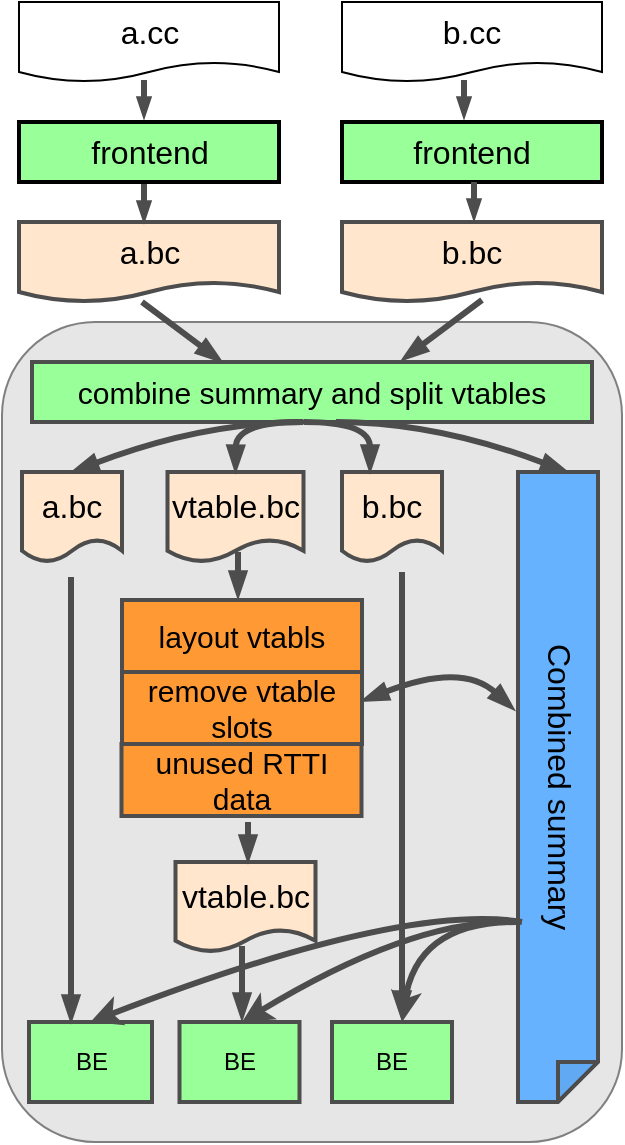 <mxfile version="24.8.3">
  <diagram name="第 1 页" id="2zGuADt7pfGiUC1_mc8X">
    <mxGraphModel dx="1085" dy="729" grid="1" gridSize="10" guides="1" tooltips="1" connect="1" arrows="1" fold="1" page="1" pageScale="1" pageWidth="827" pageHeight="1169" math="0" shadow="0">
      <root>
        <mxCell id="0" />
        <mxCell id="1" parent="0" />
        <mxCell id="jAHG6xBxYQ2-jfnXK-rG-115" value="" style="rounded=1;whiteSpace=wrap;html=1;strokeWidth=1;strokeColor=#808080;fillColor=#E6E6E6;" vertex="1" parent="1">
          <mxGeometry x="70" y="510" width="310" height="410" as="geometry" />
        </mxCell>
        <mxCell id="jAHG6xBxYQ2-jfnXK-rG-61" value="&lt;font style=&quot;font-size: 16px;&quot;&gt;b.cc&lt;/font&gt;" style="shape=document;whiteSpace=wrap;html=1;boundedLbl=1;size=0.25;direction=east;" vertex="1" parent="1">
          <mxGeometry x="240" y="350" width="130" height="40" as="geometry" />
        </mxCell>
        <mxCell id="jAHG6xBxYQ2-jfnXK-rG-63" value="&lt;font style=&quot;font-size: 16px;&quot;&gt;frontend&lt;/font&gt;" style="rounded=0;whiteSpace=wrap;html=1;fillColor=#99FF99;strokeWidth=2;" vertex="1" parent="1">
          <mxGeometry x="240" y="410" width="130" height="30" as="geometry" />
        </mxCell>
        <mxCell id="jAHG6xBxYQ2-jfnXK-rG-65" value="&lt;font style=&quot;font-size: 16px;&quot;&gt;a.bc&lt;/font&gt;" style="shape=document;whiteSpace=wrap;html=1;boundedLbl=1;size=0.25;direction=east;fillColor=#FFE6CC;strokeWidth=2;strokeColor=#4D4D4D;" vertex="1" parent="1">
          <mxGeometry x="78.5" y="460" width="130" height="40" as="geometry" />
        </mxCell>
        <mxCell id="jAHG6xBxYQ2-jfnXK-rG-66" value="&lt;font style=&quot;font-size: 16px;&quot;&gt;b.bc&lt;/font&gt;" style="shape=document;whiteSpace=wrap;html=1;boundedLbl=1;size=0.25;direction=east;fillColor=#FFE6CC;strokeWidth=2;strokeColor=#4D4D4D;" vertex="1" parent="1">
          <mxGeometry x="240" y="460" width="130" height="40" as="geometry" />
        </mxCell>
        <mxCell id="jAHG6xBxYQ2-jfnXK-rG-67" value="&lt;font style=&quot;font-size: 16px;&quot;&gt;Combined summary&lt;/font&gt;" style="shape=note;whiteSpace=wrap;html=1;backgroundOutline=1;darkOpacity=0.05;direction=east;flipV=1;size=20;textDirection=vertical-lr;fillColor=#66B2FF;strokeWidth=2;strokeColor=#4D4D4D;" vertex="1" parent="1">
          <mxGeometry x="328" y="585" width="40" height="315" as="geometry" />
        </mxCell>
        <mxCell id="jAHG6xBxYQ2-jfnXK-rG-68" value="&lt;font style=&quot;font-size: 15px;&quot;&gt;combine summary and split vtables&lt;/font&gt;" style="rounded=0;whiteSpace=wrap;html=1;strokeWidth=2;fillColor=#99FF99;strokeColor=#4D4D4D;" vertex="1" parent="1">
          <mxGeometry x="85" y="530" width="280" height="30" as="geometry" />
        </mxCell>
        <mxCell id="jAHG6xBxYQ2-jfnXK-rG-69" value="&lt;font style=&quot;font-size: 16px;&quot;&gt;a.bc&lt;/font&gt;" style="shape=document;whiteSpace=wrap;html=1;boundedLbl=1;size=0.25;direction=east;strokeWidth=2;strokeColor=#4D4D4D;fillColor=#FFE6CC;" vertex="1" parent="1">
          <mxGeometry x="80" y="585" width="50" height="45" as="geometry" />
        </mxCell>
        <mxCell id="jAHG6xBxYQ2-jfnXK-rG-70" value="&lt;font style=&quot;font-size: 16px;&quot;&gt;vtable.bc&lt;/font&gt;" style="shape=document;whiteSpace=wrap;html=1;boundedLbl=1;size=0.25;direction=east;strokeWidth=2;strokeColor=#4D4D4D;fillColor=#FFE6CC;" vertex="1" parent="1">
          <mxGeometry x="152.75" y="585" width="68" height="45" as="geometry" />
        </mxCell>
        <mxCell id="jAHG6xBxYQ2-jfnXK-rG-71" value="&lt;font style=&quot;font-size: 16px;&quot;&gt;b.bc&lt;/font&gt;" style="shape=document;whiteSpace=wrap;html=1;boundedLbl=1;size=0.25;direction=east;strokeWidth=2;strokeColor=#4D4D4D;fillColor=#FFE6CC;" vertex="1" parent="1">
          <mxGeometry x="240" y="585" width="50" height="45" as="geometry" />
        </mxCell>
        <mxCell id="jAHG6xBxYQ2-jfnXK-rG-73" value="&lt;font style=&quot;font-size: 16px;&quot;&gt;a.cc&lt;/font&gt;" style="shape=document;whiteSpace=wrap;html=1;boundedLbl=1;size=0.25;direction=east;" vertex="1" parent="1">
          <mxGeometry x="78.5" y="350" width="130" height="40" as="geometry" />
        </mxCell>
        <mxCell id="jAHG6xBxYQ2-jfnXK-rG-75" value="&lt;font style=&quot;font-size: 16px;&quot;&gt;frontend&lt;/font&gt;" style="rounded=0;whiteSpace=wrap;html=1;fillColor=#99FF99;strokeWidth=2;" vertex="1" parent="1">
          <mxGeometry x="78.5" y="410" width="130" height="30" as="geometry" />
        </mxCell>
        <mxCell id="jAHG6xBxYQ2-jfnXK-rG-80" value="&lt;font style=&quot;font-size: 16px;&quot;&gt;vtable.bc&lt;/font&gt;" style="shape=document;whiteSpace=wrap;html=1;boundedLbl=1;size=0.25;direction=east;strokeWidth=2;fillColor=#FFE6CC;strokeColor=#4D4D4D;" vertex="1" parent="1">
          <mxGeometry x="156.75" y="780" width="70" height="45" as="geometry" />
        </mxCell>
        <mxCell id="jAHG6xBxYQ2-jfnXK-rG-81" value="BE" style="rounded=0;whiteSpace=wrap;html=1;strokeWidth=2;fillColor=#99FF99;strokeColor=#4D4D4D;" vertex="1" parent="1">
          <mxGeometry x="83.5" y="860" width="61.5" height="40" as="geometry" />
        </mxCell>
        <mxCell id="jAHG6xBxYQ2-jfnXK-rG-82" value="BE" style="rounded=0;whiteSpace=wrap;html=1;strokeWidth=2;fillColor=#99FF99;strokeColor=#4D4D4D;" vertex="1" parent="1">
          <mxGeometry x="158.75" y="860" width="60" height="40" as="geometry" />
        </mxCell>
        <mxCell id="jAHG6xBxYQ2-jfnXK-rG-84" value="BE" style="rounded=0;whiteSpace=wrap;html=1;strokeWidth=2;fillColor=#99FF99;strokeColor=#4D4D4D;" vertex="1" parent="1">
          <mxGeometry x="235" y="860" width="60" height="40" as="geometry" />
        </mxCell>
        <mxCell id="jAHG6xBxYQ2-jfnXK-rG-91" value="" style="curved=1;endArrow=none;html=1;rounded=0;strokeWidth=3;endFill=0;startArrow=blockThin;startFill=1;exitX=0.5;exitY=0;exitDx=0;exitDy=0;strokeColor=#4D4D4D;" edge="1" parent="1" source="jAHG6xBxYQ2-jfnXK-rG-69">
          <mxGeometry width="50" height="50" relative="1" as="geometry">
            <mxPoint x="140.75" y="590" as="sourcePoint" />
            <mxPoint x="220.75" y="560" as="targetPoint" />
            <Array as="points">
              <mxPoint x="170.75" y="560" />
            </Array>
          </mxGeometry>
        </mxCell>
        <mxCell id="jAHG6xBxYQ2-jfnXK-rG-92" value="" style="curved=1;endArrow=none;html=1;rounded=0;strokeWidth=3;endFill=0;startArrow=blockThin;startFill=1;exitX=0.5;exitY=0;exitDx=0;exitDy=0;strokeColor=#4D4D4D;" edge="1" parent="1" source="jAHG6xBxYQ2-jfnXK-rG-70">
          <mxGeometry width="50" height="50" relative="1" as="geometry">
            <mxPoint x="115" y="595" as="sourcePoint" />
            <mxPoint x="220" y="560" as="targetPoint" />
            <Array as="points">
              <mxPoint x="187" y="560" />
            </Array>
          </mxGeometry>
        </mxCell>
        <mxCell id="jAHG6xBxYQ2-jfnXK-rG-93" value="" style="curved=1;endArrow=none;html=1;rounded=0;strokeWidth=3;endFill=0;startArrow=blockThin;startFill=1;exitX=0.5;exitY=0;exitDx=0;exitDy=0;strokeColor=#4D4D4D;" edge="1" parent="1">
          <mxGeometry width="50" height="50" relative="1" as="geometry">
            <mxPoint x="254" y="585" as="sourcePoint" />
            <mxPoint x="221" y="560" as="targetPoint" />
            <Array as="points">
              <mxPoint x="254" y="560" />
            </Array>
          </mxGeometry>
        </mxCell>
        <mxCell id="jAHG6xBxYQ2-jfnXK-rG-94" value="" style="curved=1;endArrow=none;html=1;rounded=0;strokeWidth=3;endFill=0;startArrow=blockThin;startFill=1;exitX=0.5;exitY=0;exitDx=0;exitDy=0;strokeColor=#4D4D4D;" edge="1" parent="1">
          <mxGeometry width="50" height="50" relative="1" as="geometry">
            <mxPoint x="352.75" y="585" as="sourcePoint" />
            <mxPoint x="237" y="560" as="targetPoint" />
            <Array as="points">
              <mxPoint x="287" y="560" />
            </Array>
          </mxGeometry>
        </mxCell>
        <mxCell id="jAHG6xBxYQ2-jfnXK-rG-95" value="" style="endArrow=none;html=1;rounded=0;endFill=0;startArrow=blockThin;startFill=1;strokeWidth=3;strokeColor=#4D4D4D;" edge="1" parent="1">
          <mxGeometry width="50" height="50" relative="1" as="geometry">
            <mxPoint x="104.5" y="860" as="sourcePoint" />
            <mxPoint x="104.5" y="637.5" as="targetPoint" />
          </mxGeometry>
        </mxCell>
        <mxCell id="jAHG6xBxYQ2-jfnXK-rG-96" value="" style="endArrow=none;html=1;rounded=0;endFill=0;startArrow=blockThin;startFill=1;strokeWidth=3;strokeColor=#4D4D4D;" edge="1" parent="1">
          <mxGeometry width="50" height="50" relative="1" as="geometry">
            <mxPoint x="270" y="858" as="sourcePoint" />
            <mxPoint x="270" y="635" as="targetPoint" />
          </mxGeometry>
        </mxCell>
        <mxCell id="jAHG6xBxYQ2-jfnXK-rG-98" value="" style="endArrow=none;html=1;rounded=0;endFill=0;startArrow=blockThin;startFill=1;strokeWidth=3;strokeColor=#4D4D4D;" edge="1" parent="1">
          <mxGeometry width="50" height="50" relative="1" as="geometry">
            <mxPoint x="190" y="859" as="sourcePoint" />
            <mxPoint x="190" y="822" as="targetPoint" />
          </mxGeometry>
        </mxCell>
        <mxCell id="jAHG6xBxYQ2-jfnXK-rG-99" value="" style="curved=1;endArrow=classic;html=1;rounded=0;strokeWidth=3;strokeColor=#4D4D4D;" edge="1" parent="1">
          <mxGeometry width="50" height="50" relative="1" as="geometry">
            <mxPoint x="327.01" y="810" as="sourcePoint" />
            <mxPoint x="270" y="860" as="targetPoint" />
            <Array as="points">
              <mxPoint x="277.01" y="810" />
            </Array>
          </mxGeometry>
        </mxCell>
        <mxCell id="jAHG6xBxYQ2-jfnXK-rG-102" value="" style="curved=1;endArrow=classic;html=1;rounded=0;strokeWidth=3;strokeColor=#4D4D4D;" edge="1" parent="1">
          <mxGeometry width="50" height="50" relative="1" as="geometry">
            <mxPoint x="322.51" y="810" as="sourcePoint" />
            <mxPoint x="190" y="860" as="targetPoint" />
            <Array as="points">
              <mxPoint x="272.51" y="810" />
            </Array>
          </mxGeometry>
        </mxCell>
        <mxCell id="jAHG6xBxYQ2-jfnXK-rG-103" value="" style="curved=1;endArrow=classic;html=1;rounded=0;strokeWidth=3;entryX=0.5;entryY=0;entryDx=0;entryDy=0;strokeColor=#4D4D4D;" edge="1" parent="1" target="jAHG6xBxYQ2-jfnXK-rG-81">
          <mxGeometry width="50" height="50" relative="1" as="geometry">
            <mxPoint x="330" y="810" as="sourcePoint" />
            <mxPoint x="200" y="870" as="targetPoint" />
            <Array as="points">
              <mxPoint x="270" y="800" />
            </Array>
          </mxGeometry>
        </mxCell>
        <mxCell id="jAHG6xBxYQ2-jfnXK-rG-104" value="" style="curved=1;endArrow=blockThin;html=1;rounded=0;strokeWidth=3;entryX=1;entryY=0.5;entryDx=0;entryDy=0;exitX=-0.05;exitY=0.623;exitDx=0;exitDy=0;exitPerimeter=0;startArrow=blockThin;startFill=1;endFill=1;strokeColor=#4D4D4D;" edge="1" parent="1" source="jAHG6xBxYQ2-jfnXK-rG-67">
          <mxGeometry width="50" height="50" relative="1" as="geometry">
            <mxPoint x="340" y="820" as="sourcePoint" />
            <mxPoint x="250" y="699.5" as="targetPoint" />
            <Array as="points">
              <mxPoint x="300" y="680" />
            </Array>
          </mxGeometry>
        </mxCell>
        <mxCell id="jAHG6xBxYQ2-jfnXK-rG-106" value="" style="endArrow=blockThin;html=1;rounded=0;strokeWidth=3;endFill=1;exitX=0.473;exitY=1;exitDx=0;exitDy=0;exitPerimeter=0;strokeColor=#4D4D4D;" edge="1" parent="1" source="jAHG6xBxYQ2-jfnXK-rG-65">
          <mxGeometry width="50" height="50" relative="1" as="geometry">
            <mxPoint x="140" y="510" as="sourcePoint" />
            <mxPoint x="180" y="530" as="targetPoint" />
          </mxGeometry>
        </mxCell>
        <mxCell id="jAHG6xBxYQ2-jfnXK-rG-107" value="" style="endArrow=blockThin;html=1;rounded=0;strokeWidth=3;endFill=1;strokeColor=#4D4D4D;" edge="1" parent="1">
          <mxGeometry width="50" height="50" relative="1" as="geometry">
            <mxPoint x="188" y="625" as="sourcePoint" />
            <mxPoint x="188" y="648" as="targetPoint" />
          </mxGeometry>
        </mxCell>
        <mxCell id="jAHG6xBxYQ2-jfnXK-rG-108" value="" style="endArrow=blockThin;html=1;rounded=0;strokeWidth=3;endFill=1;strokeColor=#4D4D4D;" edge="1" parent="1">
          <mxGeometry width="50" height="50" relative="1" as="geometry">
            <mxPoint x="193" y="760" as="sourcePoint" />
            <mxPoint x="193" y="780" as="targetPoint" />
          </mxGeometry>
        </mxCell>
        <mxCell id="jAHG6xBxYQ2-jfnXK-rG-110" value="&lt;font style=&quot;font-size: 15px;&quot;&gt;layout vtabls&lt;/font&gt;" style="rounded=0;whiteSpace=wrap;html=1;strokeWidth=2;fillColor=#FF9933;strokeColor=#4D4D4D;" vertex="1" parent="1">
          <mxGeometry x="130" y="649" width="120" height="36" as="geometry" />
        </mxCell>
        <mxCell id="jAHG6xBxYQ2-jfnXK-rG-111" value="&lt;font style=&quot;font-size: 15px;&quot;&gt;remove vtable slots&lt;/font&gt;" style="rounded=0;whiteSpace=wrap;html=1;strokeWidth=2;strokeColor=#4D4D4D;fillColor=#FF9933;" vertex="1" parent="1">
          <mxGeometry x="130" y="685" width="120" height="36" as="geometry" />
        </mxCell>
        <mxCell id="jAHG6xBxYQ2-jfnXK-rG-113" value="&lt;span style=&quot;font-size: 15px;&quot;&gt;unused RTTI data&lt;/span&gt;" style="rounded=0;whiteSpace=wrap;html=1;strokeWidth=2;strokeColor=#4D4D4D;fillColor=#FF9933;" vertex="1" parent="1">
          <mxGeometry x="129.75" y="721" width="120" height="36" as="geometry" />
        </mxCell>
        <mxCell id="jAHG6xBxYQ2-jfnXK-rG-116" value="" style="endArrow=blockThin;html=1;rounded=0;strokeWidth=3;endFill=1;exitX=0.473;exitY=1;exitDx=0;exitDy=0;exitPerimeter=0;strokeColor=#4D4D4D;" edge="1" parent="1">
          <mxGeometry width="50" height="50" relative="1" as="geometry">
            <mxPoint x="310" y="499" as="sourcePoint" />
            <mxPoint x="270" y="529" as="targetPoint" />
          </mxGeometry>
        </mxCell>
        <mxCell id="jAHG6xBxYQ2-jfnXK-rG-117" value="" style="endArrow=blockThin;html=1;rounded=0;strokeWidth=3;endFill=1;strokeColor=#4D4D4D;endSize=3;" edge="1" parent="1">
          <mxGeometry width="50" height="50" relative="1" as="geometry">
            <mxPoint x="306" y="440" as="sourcePoint" />
            <mxPoint x="306" y="459" as="targetPoint" />
          </mxGeometry>
        </mxCell>
        <mxCell id="jAHG6xBxYQ2-jfnXK-rG-118" value="" style="endArrow=blockThin;html=1;rounded=0;strokeWidth=3;endFill=1;strokeColor=#4D4D4D;endSize=3;" edge="1" parent="1">
          <mxGeometry width="50" height="50" relative="1" as="geometry">
            <mxPoint x="141" y="441" as="sourcePoint" />
            <mxPoint x="141" y="460" as="targetPoint" />
          </mxGeometry>
        </mxCell>
        <mxCell id="jAHG6xBxYQ2-jfnXK-rG-119" value="" style="endArrow=blockThin;html=1;rounded=0;strokeWidth=3;endFill=1;strokeColor=#4D4D4D;endSize=3;" edge="1" parent="1">
          <mxGeometry width="50" height="50" relative="1" as="geometry">
            <mxPoint x="301" y="389" as="sourcePoint" />
            <mxPoint x="301" y="408" as="targetPoint" />
          </mxGeometry>
        </mxCell>
        <mxCell id="jAHG6xBxYQ2-jfnXK-rG-120" value="" style="endArrow=blockThin;html=1;rounded=0;strokeWidth=3;endFill=1;strokeColor=#4D4D4D;endSize=3;" edge="1" parent="1">
          <mxGeometry width="50" height="50" relative="1" as="geometry">
            <mxPoint x="141" y="389" as="sourcePoint" />
            <mxPoint x="141" y="408" as="targetPoint" />
          </mxGeometry>
        </mxCell>
      </root>
    </mxGraphModel>
  </diagram>
</mxfile>

